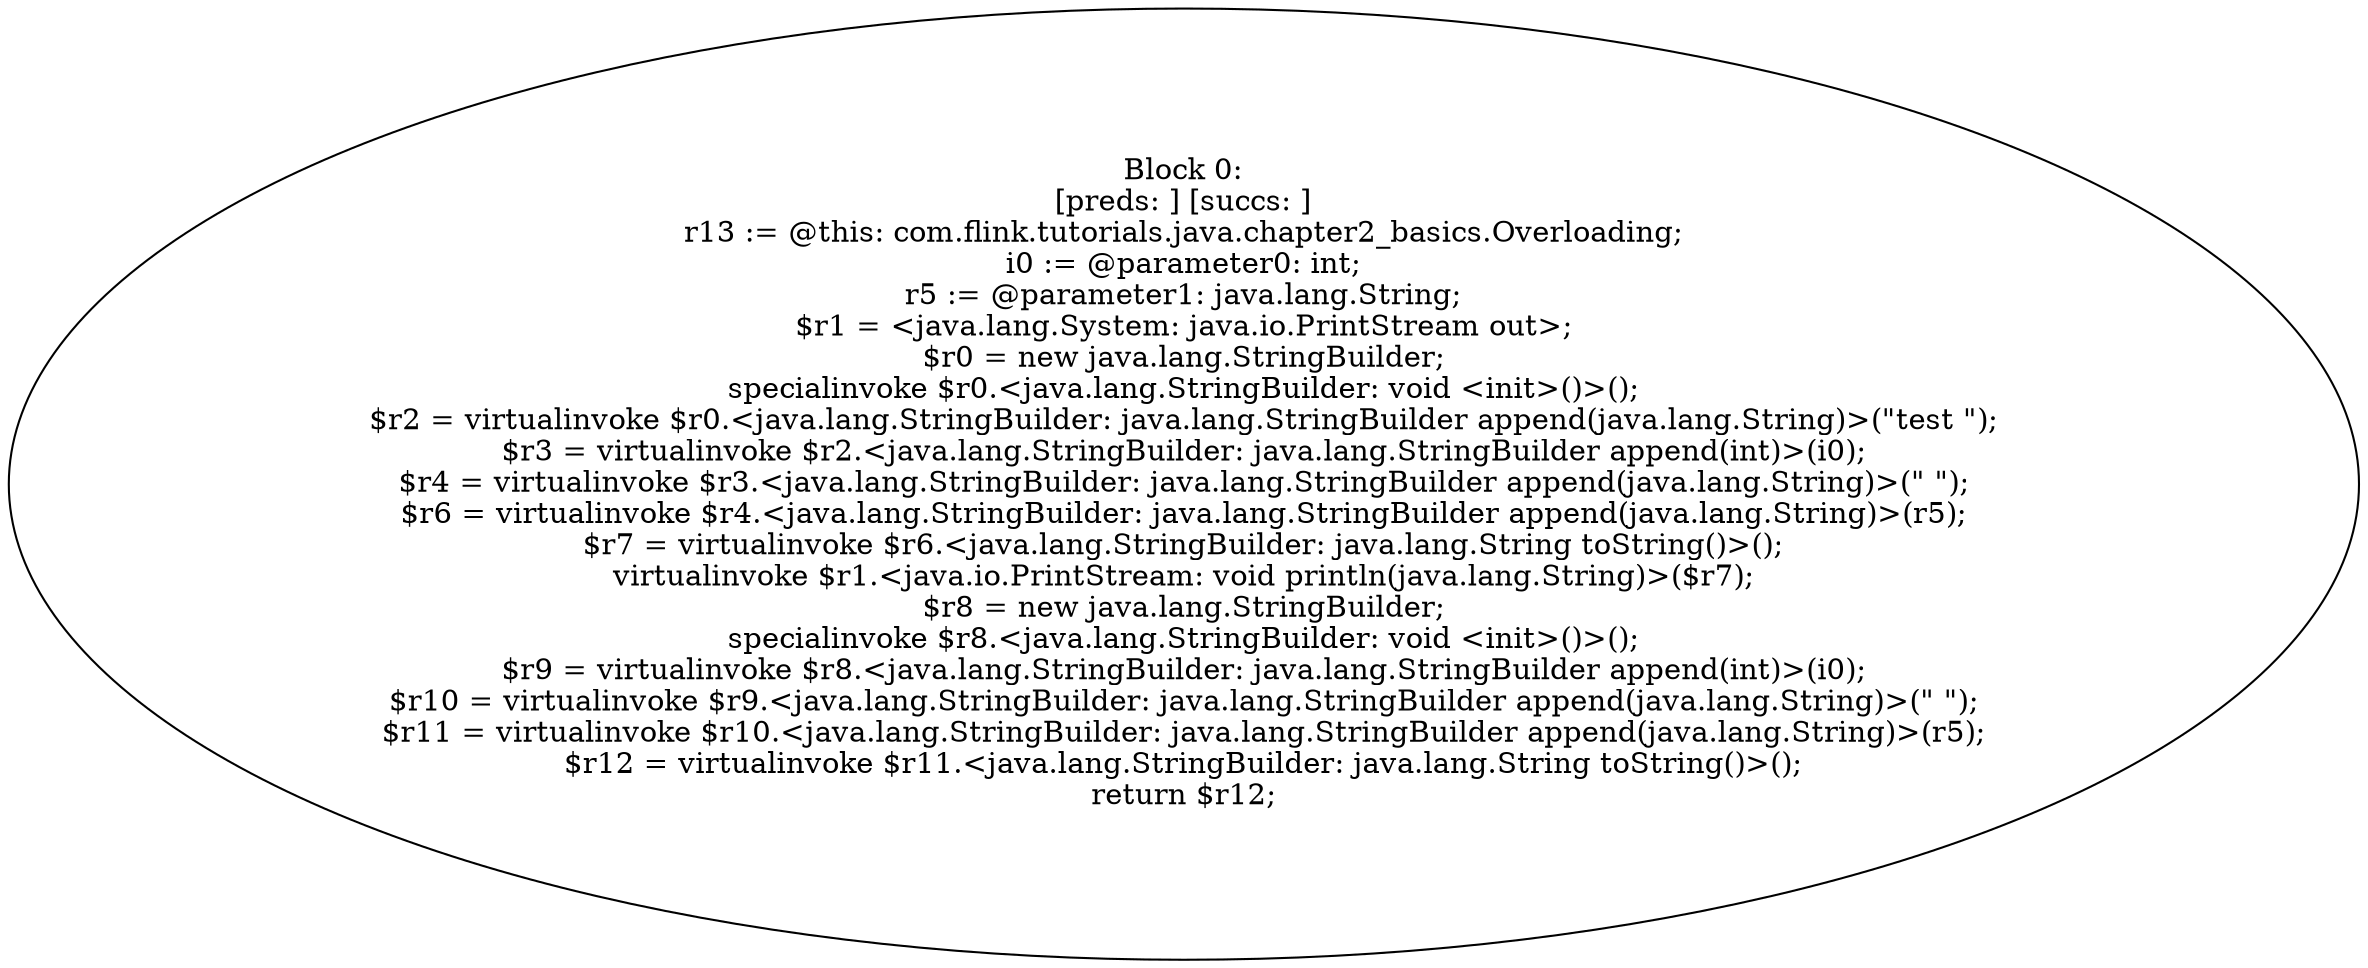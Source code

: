 digraph "unitGraph" {
    "Block 0:
[preds: ] [succs: ]
r13 := @this: com.flink.tutorials.java.chapter2_basics.Overloading;
i0 := @parameter0: int;
r5 := @parameter1: java.lang.String;
$r1 = <java.lang.System: java.io.PrintStream out>;
$r0 = new java.lang.StringBuilder;
specialinvoke $r0.<java.lang.StringBuilder: void <init>()>();
$r2 = virtualinvoke $r0.<java.lang.StringBuilder: java.lang.StringBuilder append(java.lang.String)>(\"test \");
$r3 = virtualinvoke $r2.<java.lang.StringBuilder: java.lang.StringBuilder append(int)>(i0);
$r4 = virtualinvoke $r3.<java.lang.StringBuilder: java.lang.StringBuilder append(java.lang.String)>(\" \");
$r6 = virtualinvoke $r4.<java.lang.StringBuilder: java.lang.StringBuilder append(java.lang.String)>(r5);
$r7 = virtualinvoke $r6.<java.lang.StringBuilder: java.lang.String toString()>();
virtualinvoke $r1.<java.io.PrintStream: void println(java.lang.String)>($r7);
$r8 = new java.lang.StringBuilder;
specialinvoke $r8.<java.lang.StringBuilder: void <init>()>();
$r9 = virtualinvoke $r8.<java.lang.StringBuilder: java.lang.StringBuilder append(int)>(i0);
$r10 = virtualinvoke $r9.<java.lang.StringBuilder: java.lang.StringBuilder append(java.lang.String)>(\" \");
$r11 = virtualinvoke $r10.<java.lang.StringBuilder: java.lang.StringBuilder append(java.lang.String)>(r5);
$r12 = virtualinvoke $r11.<java.lang.StringBuilder: java.lang.String toString()>();
return $r12;
"
}
